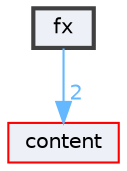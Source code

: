 digraph "fx"
{
 // LATEX_PDF_SIZE
  bgcolor="transparent";
  edge [fontname=Helvetica,fontsize=10,labelfontname=Helvetica,labelfontsize=10];
  node [fontname=Helvetica,fontsize=10,shape=box,height=0.2,width=0.4];
  compound=true
  dir_d4bca68bd7b5866353fb03661a783feb [label="fx", fillcolor="#edf0f7", color="grey25", style="filled,bold", URL="dir_d4bca68bd7b5866353fb03661a783feb.html",tooltip=""];
  dir_9c069a2336cfd446496c25258e848904 [label="content", fillcolor="#edf0f7", color="red", style="filled", URL="dir_9c069a2336cfd446496c25258e848904.html",tooltip=""];
  dir_d4bca68bd7b5866353fb03661a783feb->dir_9c069a2336cfd446496c25258e848904 [headlabel="2", labeldistance=1.5 headhref="dir_000005_000001.html" href="dir_000005_000001.html" color="steelblue1" fontcolor="steelblue1"];
}
